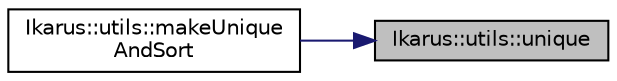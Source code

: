 digraph "Ikarus::utils::unique"
{
 // LATEX_PDF_SIZE
  edge [fontname="Helvetica",fontsize="10",labelfontname="Helvetica",labelfontsize="10"];
  node [fontname="Helvetica",fontsize="10",shape=record];
  rankdir="RL";
  Node1 [label="Ikarus::utils::unique",height=0.2,width=0.4,color="black", fillcolor="grey75", style="filled", fontcolor="black",tooltip="Creates a tuple with unique types from the given tuple."];
  Node1 -> Node2 [dir="back",color="midnightblue",fontsize="10",style="solid",fontname="Helvetica"];
  Node2 [label="Ikarus::utils::makeUnique\lAndSort",height=0.2,width=0.4,color="black", fillcolor="white", style="filled",URL="$a00372.html#ga6e36d8f5163f232e3142ecbd0575e8b4",tooltip="Sorts and removes duplicate elements from a random access range.*."];
}
